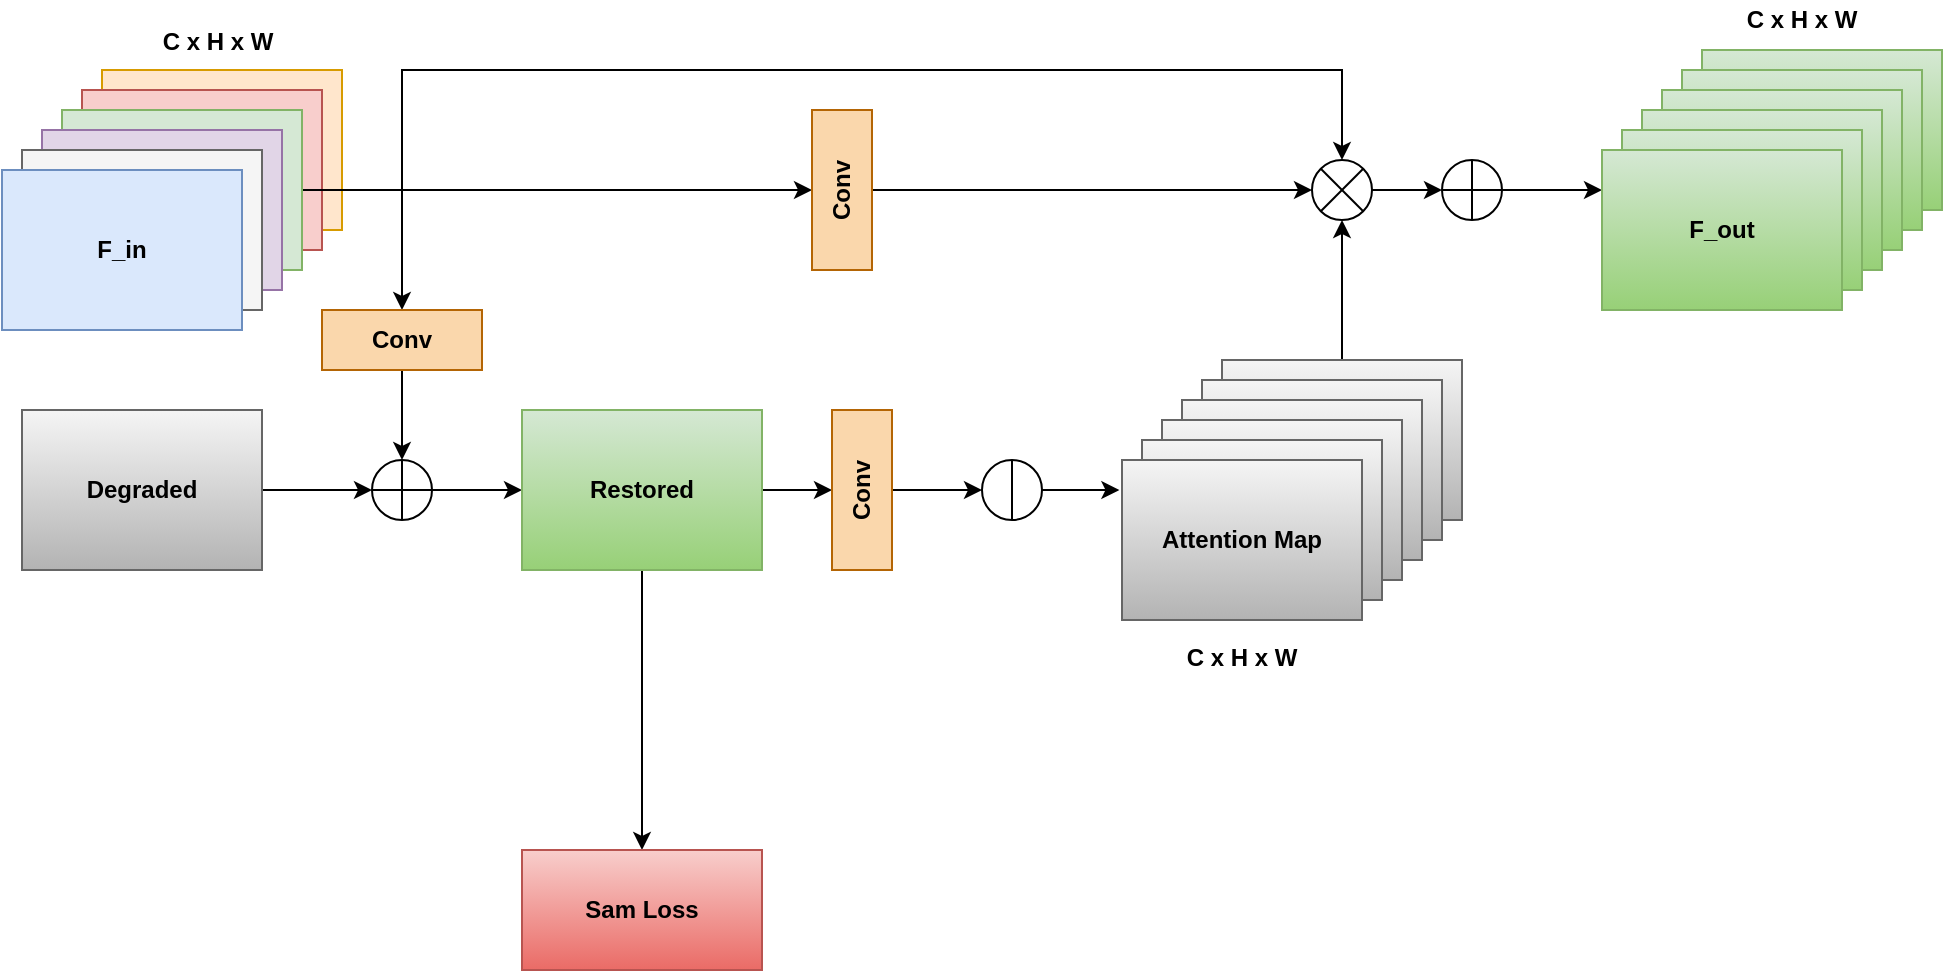 <mxfile version="15.2.9" type="github">
  <diagram id="zDCgl1lZMFW1JyzD8VeT" name="第 1 页">
    <mxGraphModel dx="1221" dy="644" grid="1" gridSize="10" guides="1" tooltips="1" connect="1" arrows="1" fold="1" page="1" pageScale="1" pageWidth="827" pageHeight="1169" math="0" shadow="0">
      <root>
        <mxCell id="0" />
        <mxCell id="1" parent="0" />
        <mxCell id="Is5E9-EK4MYsvt7L6nUR-2" value="" style="rounded=0;whiteSpace=wrap;html=1;fillColor=#ffe6cc;strokeColor=#d79b00;" vertex="1" parent="1">
          <mxGeometry x="100" y="380" width="120" height="80" as="geometry" />
        </mxCell>
        <mxCell id="Is5E9-EK4MYsvt7L6nUR-3" value="" style="rounded=0;whiteSpace=wrap;html=1;fillColor=#f8cecc;strokeColor=#b85450;" vertex="1" parent="1">
          <mxGeometry x="90" y="390" width="120" height="80" as="geometry" />
        </mxCell>
        <mxCell id="Is5E9-EK4MYsvt7L6nUR-18" style="edgeStyle=orthogonalEdgeStyle;rounded=0;orthogonalLoop=1;jettySize=auto;html=1;exitX=1;exitY=0.5;exitDx=0;exitDy=0;" edge="1" parent="1" source="Is5E9-EK4MYsvt7L6nUR-4" target="Is5E9-EK4MYsvt7L6nUR-16">
          <mxGeometry relative="1" as="geometry" />
        </mxCell>
        <mxCell id="Is5E9-EK4MYsvt7L6nUR-20" style="edgeStyle=orthogonalEdgeStyle;rounded=0;orthogonalLoop=1;jettySize=auto;html=1;exitX=1;exitY=0.5;exitDx=0;exitDy=0;" edge="1" parent="1" source="Is5E9-EK4MYsvt7L6nUR-4" target="Is5E9-EK4MYsvt7L6nUR-19">
          <mxGeometry relative="1" as="geometry" />
        </mxCell>
        <mxCell id="Is5E9-EK4MYsvt7L6nUR-50" style="edgeStyle=orthogonalEdgeStyle;rounded=0;orthogonalLoop=1;jettySize=auto;html=1;exitX=1;exitY=0.5;exitDx=0;exitDy=0;entryX=0.5;entryY=0;entryDx=0;entryDy=0;entryPerimeter=0;" edge="1" parent="1" source="Is5E9-EK4MYsvt7L6nUR-4" target="Is5E9-EK4MYsvt7L6nUR-43">
          <mxGeometry relative="1" as="geometry">
            <Array as="points">
              <mxPoint x="250" y="440" />
              <mxPoint x="250" y="380" />
              <mxPoint x="720" y="380" />
            </Array>
          </mxGeometry>
        </mxCell>
        <mxCell id="Is5E9-EK4MYsvt7L6nUR-4" value="" style="rounded=0;whiteSpace=wrap;html=1;fillColor=#d5e8d4;strokeColor=#82b366;" vertex="1" parent="1">
          <mxGeometry x="80" y="400" width="120" height="80" as="geometry" />
        </mxCell>
        <mxCell id="Is5E9-EK4MYsvt7L6nUR-5" value="" style="rounded=0;whiteSpace=wrap;html=1;fillColor=#e1d5e7;strokeColor=#9673a6;" vertex="1" parent="1">
          <mxGeometry x="70" y="410" width="120" height="80" as="geometry" />
        </mxCell>
        <mxCell id="Is5E9-EK4MYsvt7L6nUR-6" value="" style="rounded=0;whiteSpace=wrap;html=1;fillColor=#f5f5f5;strokeColor=#666666;fontColor=#333333;" vertex="1" parent="1">
          <mxGeometry x="60" y="420" width="120" height="80" as="geometry" />
        </mxCell>
        <mxCell id="Is5E9-EK4MYsvt7L6nUR-7" value="&lt;b&gt;F_in&lt;/b&gt;" style="rounded=0;whiteSpace=wrap;html=1;fillColor=#dae8fc;strokeColor=#6c8ebf;" vertex="1" parent="1">
          <mxGeometry x="50" y="430" width="120" height="80" as="geometry" />
        </mxCell>
        <mxCell id="Is5E9-EK4MYsvt7L6nUR-12" value="" style="edgeStyle=orthogonalEdgeStyle;rounded=0;orthogonalLoop=1;jettySize=auto;html=1;" edge="1" parent="1" source="Is5E9-EK4MYsvt7L6nUR-10" target="Is5E9-EK4MYsvt7L6nUR-11">
          <mxGeometry relative="1" as="geometry" />
        </mxCell>
        <mxCell id="Is5E9-EK4MYsvt7L6nUR-10" value="&lt;b&gt;Degraded&lt;/b&gt;" style="rounded=0;whiteSpace=wrap;html=1;fillColor=#f5f5f5;strokeColor=#666666;gradientColor=#b3b3b3;" vertex="1" parent="1">
          <mxGeometry x="60" y="550" width="120" height="80" as="geometry" />
        </mxCell>
        <mxCell id="Is5E9-EK4MYsvt7L6nUR-15" value="" style="edgeStyle=orthogonalEdgeStyle;rounded=0;orthogonalLoop=1;jettySize=auto;html=1;" edge="1" parent="1" source="Is5E9-EK4MYsvt7L6nUR-11" target="Is5E9-EK4MYsvt7L6nUR-14">
          <mxGeometry relative="1" as="geometry" />
        </mxCell>
        <mxCell id="Is5E9-EK4MYsvt7L6nUR-11" value="" style="shape=orEllipse;perimeter=ellipsePerimeter;whiteSpace=wrap;html=1;backgroundOutline=1;" vertex="1" parent="1">
          <mxGeometry x="235" y="575" width="30" height="30" as="geometry" />
        </mxCell>
        <mxCell id="Is5E9-EK4MYsvt7L6nUR-22" value="" style="edgeStyle=orthogonalEdgeStyle;rounded=0;orthogonalLoop=1;jettySize=auto;html=1;" edge="1" parent="1" source="Is5E9-EK4MYsvt7L6nUR-14" target="Is5E9-EK4MYsvt7L6nUR-21">
          <mxGeometry relative="1" as="geometry" />
        </mxCell>
        <mxCell id="Is5E9-EK4MYsvt7L6nUR-24" value="" style="edgeStyle=orthogonalEdgeStyle;rounded=0;orthogonalLoop=1;jettySize=auto;html=1;" edge="1" parent="1" source="Is5E9-EK4MYsvt7L6nUR-14" target="Is5E9-EK4MYsvt7L6nUR-23">
          <mxGeometry relative="1" as="geometry" />
        </mxCell>
        <mxCell id="Is5E9-EK4MYsvt7L6nUR-14" value="&lt;b&gt;Restored&lt;/b&gt;" style="rounded=0;whiteSpace=wrap;html=1;fillColor=#d5e8d4;strokeColor=#82b366;gradientColor=#97d077;" vertex="1" parent="1">
          <mxGeometry x="310" y="550" width="120" height="80" as="geometry" />
        </mxCell>
        <mxCell id="Is5E9-EK4MYsvt7L6nUR-17" value="" style="edgeStyle=orthogonalEdgeStyle;rounded=0;orthogonalLoop=1;jettySize=auto;html=1;" edge="1" parent="1" source="Is5E9-EK4MYsvt7L6nUR-16" target="Is5E9-EK4MYsvt7L6nUR-11">
          <mxGeometry relative="1" as="geometry" />
        </mxCell>
        <mxCell id="Is5E9-EK4MYsvt7L6nUR-16" value="&lt;b&gt;Conv&lt;/b&gt;" style="rounded=0;whiteSpace=wrap;html=1;fillColor=#fad7ac;strokeColor=#b46504;" vertex="1" parent="1">
          <mxGeometry x="210" y="500" width="80" height="30" as="geometry" />
        </mxCell>
        <mxCell id="Is5E9-EK4MYsvt7L6nUR-45" style="edgeStyle=orthogonalEdgeStyle;rounded=0;orthogonalLoop=1;jettySize=auto;html=1;exitX=0.5;exitY=1;exitDx=0;exitDy=0;entryX=0;entryY=0.5;entryDx=0;entryDy=0;entryPerimeter=0;" edge="1" parent="1" source="Is5E9-EK4MYsvt7L6nUR-19" target="Is5E9-EK4MYsvt7L6nUR-43">
          <mxGeometry relative="1" as="geometry" />
        </mxCell>
        <mxCell id="Is5E9-EK4MYsvt7L6nUR-19" value="&lt;b&gt;Conv&lt;/b&gt;" style="rounded=0;whiteSpace=wrap;html=1;rotation=-90;fillColor=#fad7ac;strokeColor=#b46504;" vertex="1" parent="1">
          <mxGeometry x="430" y="425" width="80" height="30" as="geometry" />
        </mxCell>
        <mxCell id="Is5E9-EK4MYsvt7L6nUR-21" value="&lt;b&gt;Sam Loss&lt;/b&gt;" style="rounded=0;whiteSpace=wrap;html=1;gradientColor=#ea6b66;fillColor=#f8cecc;strokeColor=#b85450;" vertex="1" parent="1">
          <mxGeometry x="310" y="770" width="120" height="60" as="geometry" />
        </mxCell>
        <mxCell id="Is5E9-EK4MYsvt7L6nUR-27" value="" style="edgeStyle=orthogonalEdgeStyle;rounded=0;orthogonalLoop=1;jettySize=auto;html=1;" edge="1" parent="1" source="Is5E9-EK4MYsvt7L6nUR-23" target="Is5E9-EK4MYsvt7L6nUR-26">
          <mxGeometry relative="1" as="geometry" />
        </mxCell>
        <mxCell id="Is5E9-EK4MYsvt7L6nUR-23" value="&lt;b&gt;Conv&lt;/b&gt;" style="rounded=0;whiteSpace=wrap;html=1;rotation=-90;fillColor=#fad7ac;strokeColor=#b46504;" vertex="1" parent="1">
          <mxGeometry x="440" y="575" width="80" height="30" as="geometry" />
        </mxCell>
        <mxCell id="Is5E9-EK4MYsvt7L6nUR-26" value="" style="shape=lineEllipse;perimeter=ellipsePerimeter;whiteSpace=wrap;html=1;backgroundOutline=1;gradientColor=#ffffff;direction=south;" vertex="1" parent="1">
          <mxGeometry x="540" y="575" width="30" height="30" as="geometry" />
        </mxCell>
        <mxCell id="Is5E9-EK4MYsvt7L6nUR-46" style="edgeStyle=orthogonalEdgeStyle;rounded=0;orthogonalLoop=1;jettySize=auto;html=1;exitX=0.5;exitY=0;exitDx=0;exitDy=0;entryX=0.5;entryY=1;entryDx=0;entryDy=0;entryPerimeter=0;" edge="1" parent="1" source="Is5E9-EK4MYsvt7L6nUR-28" target="Is5E9-EK4MYsvt7L6nUR-43">
          <mxGeometry relative="1" as="geometry" />
        </mxCell>
        <mxCell id="Is5E9-EK4MYsvt7L6nUR-28" value="" style="rounded=0;whiteSpace=wrap;html=1;fillColor=#f5f5f5;strokeColor=#666666;gradientColor=#b3b3b3;" vertex="1" parent="1">
          <mxGeometry x="660" y="525" width="120" height="80" as="geometry" />
        </mxCell>
        <mxCell id="Is5E9-EK4MYsvt7L6nUR-29" value="" style="rounded=0;whiteSpace=wrap;html=1;fillColor=#f5f5f5;strokeColor=#666666;gradientColor=#b3b3b3;" vertex="1" parent="1">
          <mxGeometry x="650" y="535" width="120" height="80" as="geometry" />
        </mxCell>
        <mxCell id="Is5E9-EK4MYsvt7L6nUR-30" value="" style="rounded=0;whiteSpace=wrap;html=1;fillColor=#f5f5f5;strokeColor=#666666;gradientColor=#b3b3b3;" vertex="1" parent="1">
          <mxGeometry x="640" y="545" width="120" height="80" as="geometry" />
        </mxCell>
        <mxCell id="Is5E9-EK4MYsvt7L6nUR-31" value="" style="rounded=0;whiteSpace=wrap;html=1;fillColor=#f5f5f5;strokeColor=#666666;gradientColor=#b3b3b3;" vertex="1" parent="1">
          <mxGeometry x="630" y="555" width="120" height="80" as="geometry" />
        </mxCell>
        <mxCell id="Is5E9-EK4MYsvt7L6nUR-32" value="" style="rounded=0;whiteSpace=wrap;html=1;fillColor=#f5f5f5;strokeColor=#666666;gradientColor=#b3b3b3;" vertex="1" parent="1">
          <mxGeometry x="620" y="565" width="120" height="80" as="geometry" />
        </mxCell>
        <mxCell id="Is5E9-EK4MYsvt7L6nUR-33" value="&lt;b&gt;Attention Map&lt;/b&gt;" style="rounded=0;whiteSpace=wrap;html=1;fillColor=#f5f5f5;strokeColor=#666666;gradientColor=#b3b3b3;" vertex="1" parent="1">
          <mxGeometry x="610" y="575" width="120" height="80" as="geometry" />
        </mxCell>
        <mxCell id="Is5E9-EK4MYsvt7L6nUR-41" style="edgeStyle=orthogonalEdgeStyle;rounded=0;orthogonalLoop=1;jettySize=auto;html=1;exitX=0.5;exitY=0;exitDx=0;exitDy=0;entryX=-0.011;entryY=0.194;entryDx=0;entryDy=0;entryPerimeter=0;" edge="1" parent="1" source="Is5E9-EK4MYsvt7L6nUR-26" target="Is5E9-EK4MYsvt7L6nUR-33">
          <mxGeometry relative="1" as="geometry">
            <mxPoint x="611" y="587" as="targetPoint" />
          </mxGeometry>
        </mxCell>
        <mxCell id="Is5E9-EK4MYsvt7L6nUR-52" value="" style="edgeStyle=orthogonalEdgeStyle;rounded=0;orthogonalLoop=1;jettySize=auto;html=1;" edge="1" parent="1" source="Is5E9-EK4MYsvt7L6nUR-43" target="Is5E9-EK4MYsvt7L6nUR-51">
          <mxGeometry relative="1" as="geometry" />
        </mxCell>
        <mxCell id="Is5E9-EK4MYsvt7L6nUR-43" value="" style="verticalLabelPosition=bottom;verticalAlign=top;html=1;shape=mxgraph.flowchart.or;" vertex="1" parent="1">
          <mxGeometry x="705" y="425" width="30" height="30" as="geometry" />
        </mxCell>
        <mxCell id="Is5E9-EK4MYsvt7L6nUR-59" style="edgeStyle=orthogonalEdgeStyle;rounded=0;orthogonalLoop=1;jettySize=auto;html=1;exitX=1;exitY=0.5;exitDx=0;exitDy=0;entryX=0;entryY=0.25;entryDx=0;entryDy=0;" edge="1" parent="1" source="Is5E9-EK4MYsvt7L6nUR-51" target="Is5E9-EK4MYsvt7L6nUR-58">
          <mxGeometry relative="1" as="geometry" />
        </mxCell>
        <mxCell id="Is5E9-EK4MYsvt7L6nUR-51" value="" style="shape=orEllipse;perimeter=ellipsePerimeter;whiteSpace=wrap;html=1;backgroundOutline=1;gradientColor=#ffffff;" vertex="1" parent="1">
          <mxGeometry x="770" y="425" width="30" height="30" as="geometry" />
        </mxCell>
        <mxCell id="Is5E9-EK4MYsvt7L6nUR-53" value="" style="rounded=0;whiteSpace=wrap;html=1;fillColor=#d5e8d4;strokeColor=#82b366;gradientColor=#97d077;" vertex="1" parent="1">
          <mxGeometry x="900" y="370" width="120" height="80" as="geometry" />
        </mxCell>
        <mxCell id="Is5E9-EK4MYsvt7L6nUR-54" value="" style="rounded=0;whiteSpace=wrap;html=1;fillColor=#d5e8d4;strokeColor=#82b366;gradientColor=#97d077;" vertex="1" parent="1">
          <mxGeometry x="890" y="380" width="120" height="80" as="geometry" />
        </mxCell>
        <mxCell id="Is5E9-EK4MYsvt7L6nUR-55" value="" style="rounded=0;whiteSpace=wrap;html=1;fillColor=#d5e8d4;strokeColor=#82b366;gradientColor=#97d077;" vertex="1" parent="1">
          <mxGeometry x="880" y="390" width="120" height="80" as="geometry" />
        </mxCell>
        <mxCell id="Is5E9-EK4MYsvt7L6nUR-56" value="" style="rounded=0;whiteSpace=wrap;html=1;fillColor=#d5e8d4;strokeColor=#82b366;gradientColor=#97d077;" vertex="1" parent="1">
          <mxGeometry x="870" y="400" width="120" height="80" as="geometry" />
        </mxCell>
        <mxCell id="Is5E9-EK4MYsvt7L6nUR-57" value="" style="rounded=0;whiteSpace=wrap;html=1;fillColor=#d5e8d4;strokeColor=#82b366;gradientColor=#97d077;" vertex="1" parent="1">
          <mxGeometry x="860" y="410" width="120" height="80" as="geometry" />
        </mxCell>
        <mxCell id="Is5E9-EK4MYsvt7L6nUR-58" value="&lt;b&gt;F_out&lt;/b&gt;" style="rounded=0;whiteSpace=wrap;html=1;fillColor=#d5e8d4;strokeColor=#82b366;gradientColor=#97d077;" vertex="1" parent="1">
          <mxGeometry x="850" y="420" width="120" height="80" as="geometry" />
        </mxCell>
        <mxCell id="Is5E9-EK4MYsvt7L6nUR-60" value="&lt;b&gt;C x H x W&lt;/b&gt;" style="text;html=1;strokeColor=none;fillColor=none;align=center;verticalAlign=middle;whiteSpace=wrap;rounded=0;" vertex="1" parent="1">
          <mxGeometry x="118" y="356" width="80" height="20" as="geometry" />
        </mxCell>
        <mxCell id="Is5E9-EK4MYsvt7L6nUR-61" value="&lt;b&gt;C x H x W&lt;/b&gt;" style="text;html=1;strokeColor=none;fillColor=none;align=center;verticalAlign=middle;whiteSpace=wrap;rounded=0;" vertex="1" parent="1">
          <mxGeometry x="630" y="664" width="80" height="20" as="geometry" />
        </mxCell>
        <mxCell id="Is5E9-EK4MYsvt7L6nUR-62" value="&lt;b&gt;C x H x W&lt;/b&gt;" style="text;html=1;strokeColor=none;fillColor=none;align=center;verticalAlign=middle;whiteSpace=wrap;rounded=0;" vertex="1" parent="1">
          <mxGeometry x="910" y="345" width="80" height="20" as="geometry" />
        </mxCell>
      </root>
    </mxGraphModel>
  </diagram>
</mxfile>
